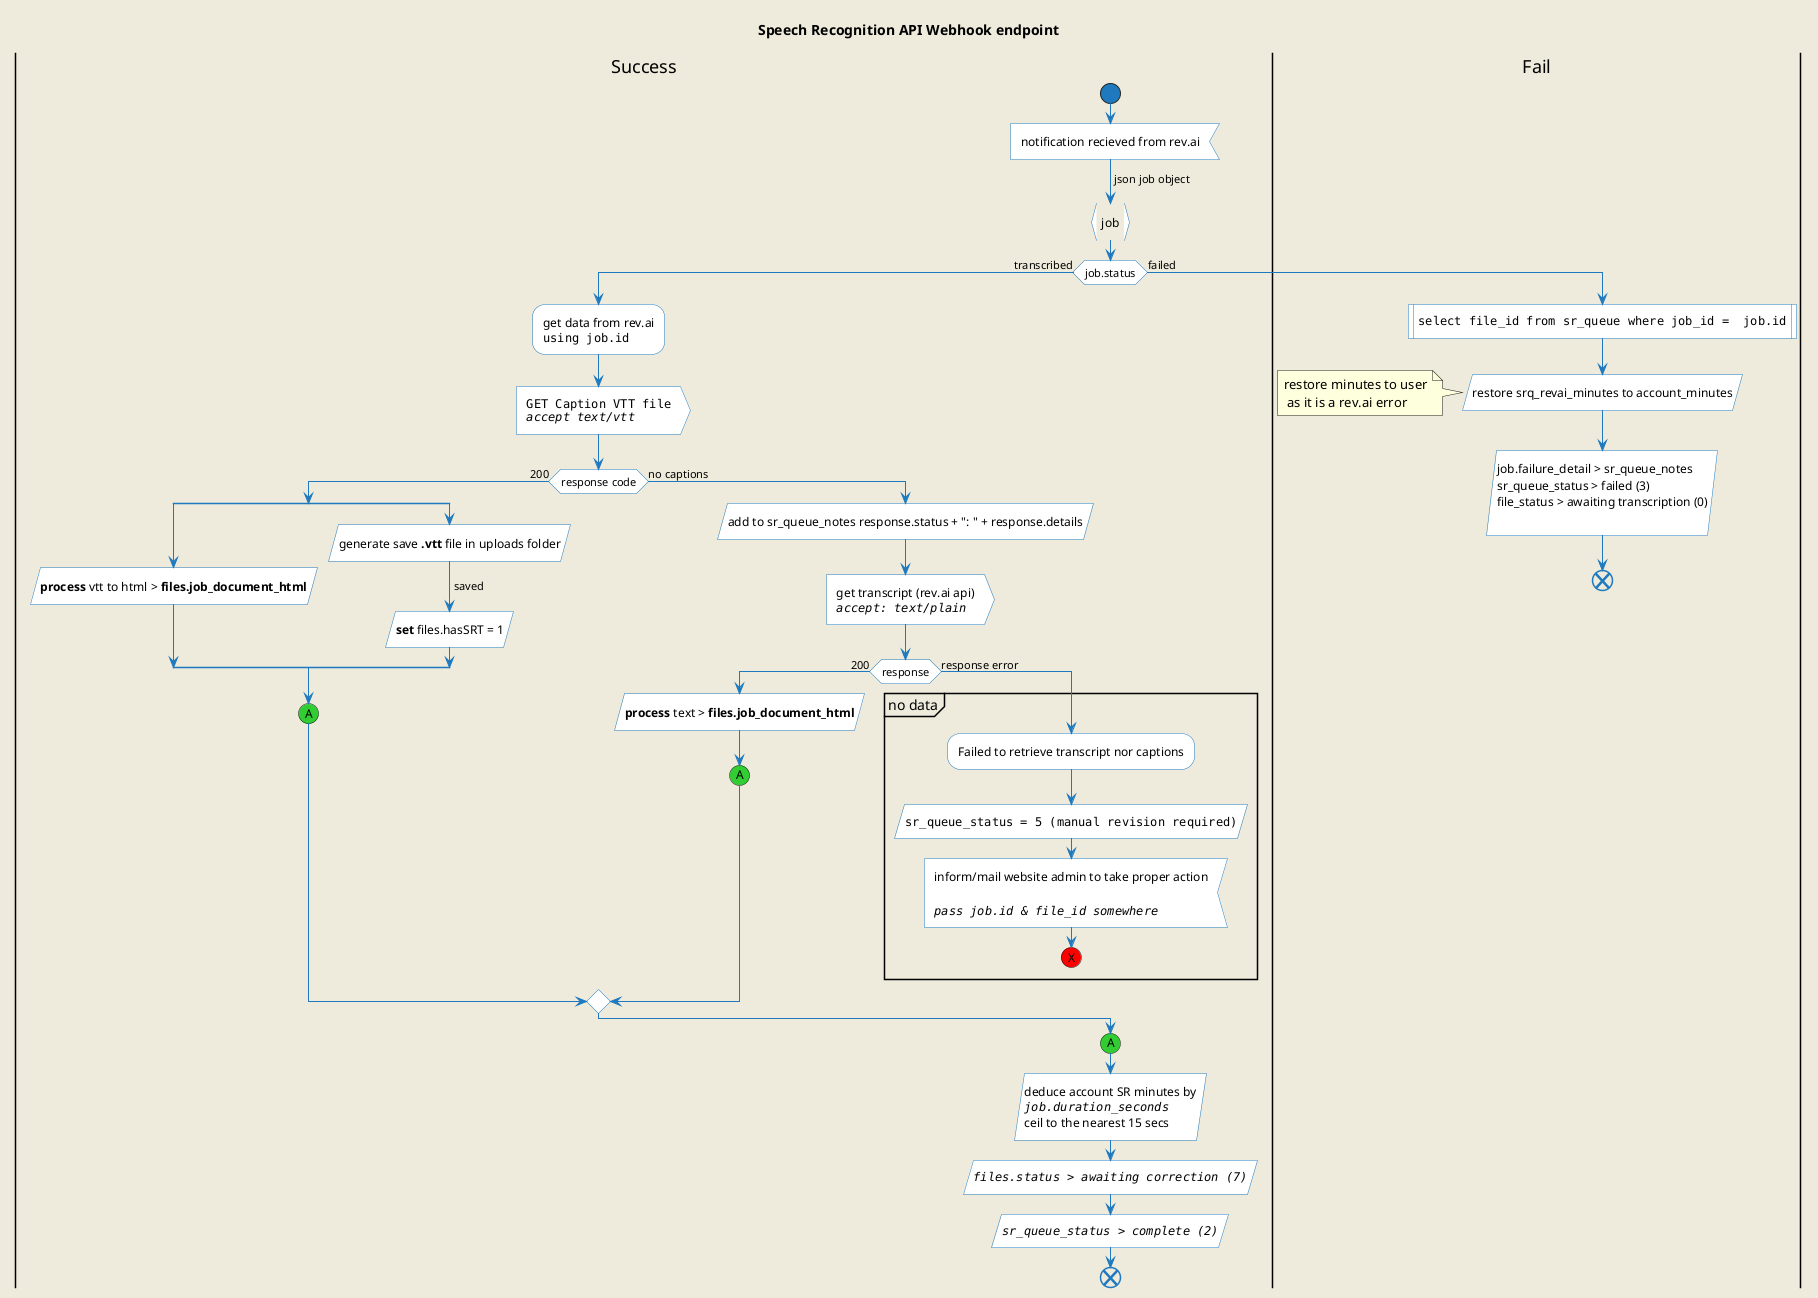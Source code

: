 @startuml
title Speech Recognition API Webhook endpoint

skinparam backgroundColor #EEEBDC
'skinparam handwritten true

skinparam activity {
  StartColor #1e79be
  ArrowColor #1e79be
  EndColor #1e79be
  BackgroundColor white
  SequenceTitleFontColor white
  BorderColor #1e79be
  FontName Tahoma
}

|Success|
start

:notification recieved from rev.ai<
-> json job object;
:job}

if(job.status) is (transcribed) then
    :get data from rev.ai
    ""using job.id"";
    :""GET Caption VTT file""
    ""//accept text/vtt//"">

    if (response code) is (200) then
        split
            :**process** vtt to html > **files.job_document_html**/
        split again
            :generate save **.vtt** file in uploads folder/
            -> saved;
            :**set** files.hasSRT = 1/
        end split
        #32CD32:(A)
'        detach

    else (no captions)
        :add to sr_queue_notes response.status + ": " + response.details/
        :get transcript (rev.ai api)
        ""//accept: text/plain//"">

        if (response) is (200) then
            :**process** text > **files.job_document_html**/
            #32CD32:(A)
'            detach
        else (response error)
            partition "no data" {
                :Failed to retrieve transcript nor captions;
                :""sr_queue_status = 5 (manual revision required)""/
                :inform/mail website admin to take proper action

                //""pass job.id & file_id somewhere""// <
                #red:(X)
                detach
            }
        endif
    endif

else (failed)
    |Fail|
    :""select file_id from sr_queue where job_id =  job.id""|

    :restore srq_revai_minutes to account_minutes/
    note left: restore minutes to user\n as it is a rev.ai error

    :job.failure_detail > sr_queue_notes
    sr_queue_status > failed (3)
    file_status > awaiting transcription (0)
    /
    end
endif

|Success|
#32CD32:(A)
:deduce account SR minutes by
""//job.duration_seconds//""
ceil to the nearest 15 secs/
:""//files.status > awaiting correction (7)//""/
:""//sr_queue_status > complete (2)//""/
end

@enduml